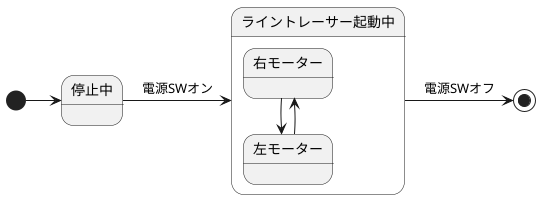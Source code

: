 @startuml

state ライントレーサー起動中{
   
    右モーター -down-> 左モーター
    左モーター -up-> 右モーター

}
[*] -> 停止中
停止中 -> ライントレーサー起動中 : 電源SWオン
ライントレーサー起動中 -> [*] : 電源SWオフ
@enduml